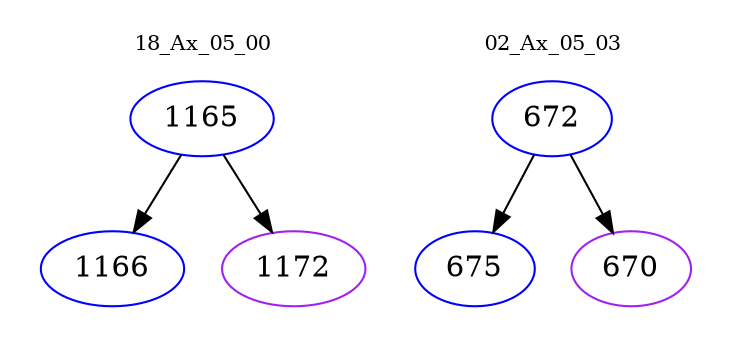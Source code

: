 digraph{
subgraph cluster_0 {
color = white
label = "18_Ax_05_00";
fontsize=10;
T0_1165 [label="1165", color="blue"]
T0_1165 -> T0_1166 [color="black"]
T0_1166 [label="1166", color="blue"]
T0_1165 -> T0_1172 [color="black"]
T0_1172 [label="1172", color="purple"]
}
subgraph cluster_1 {
color = white
label = "02_Ax_05_03";
fontsize=10;
T1_672 [label="672", color="blue"]
T1_672 -> T1_675 [color="black"]
T1_675 [label="675", color="blue"]
T1_672 -> T1_670 [color="black"]
T1_670 [label="670", color="purple"]
}
}
